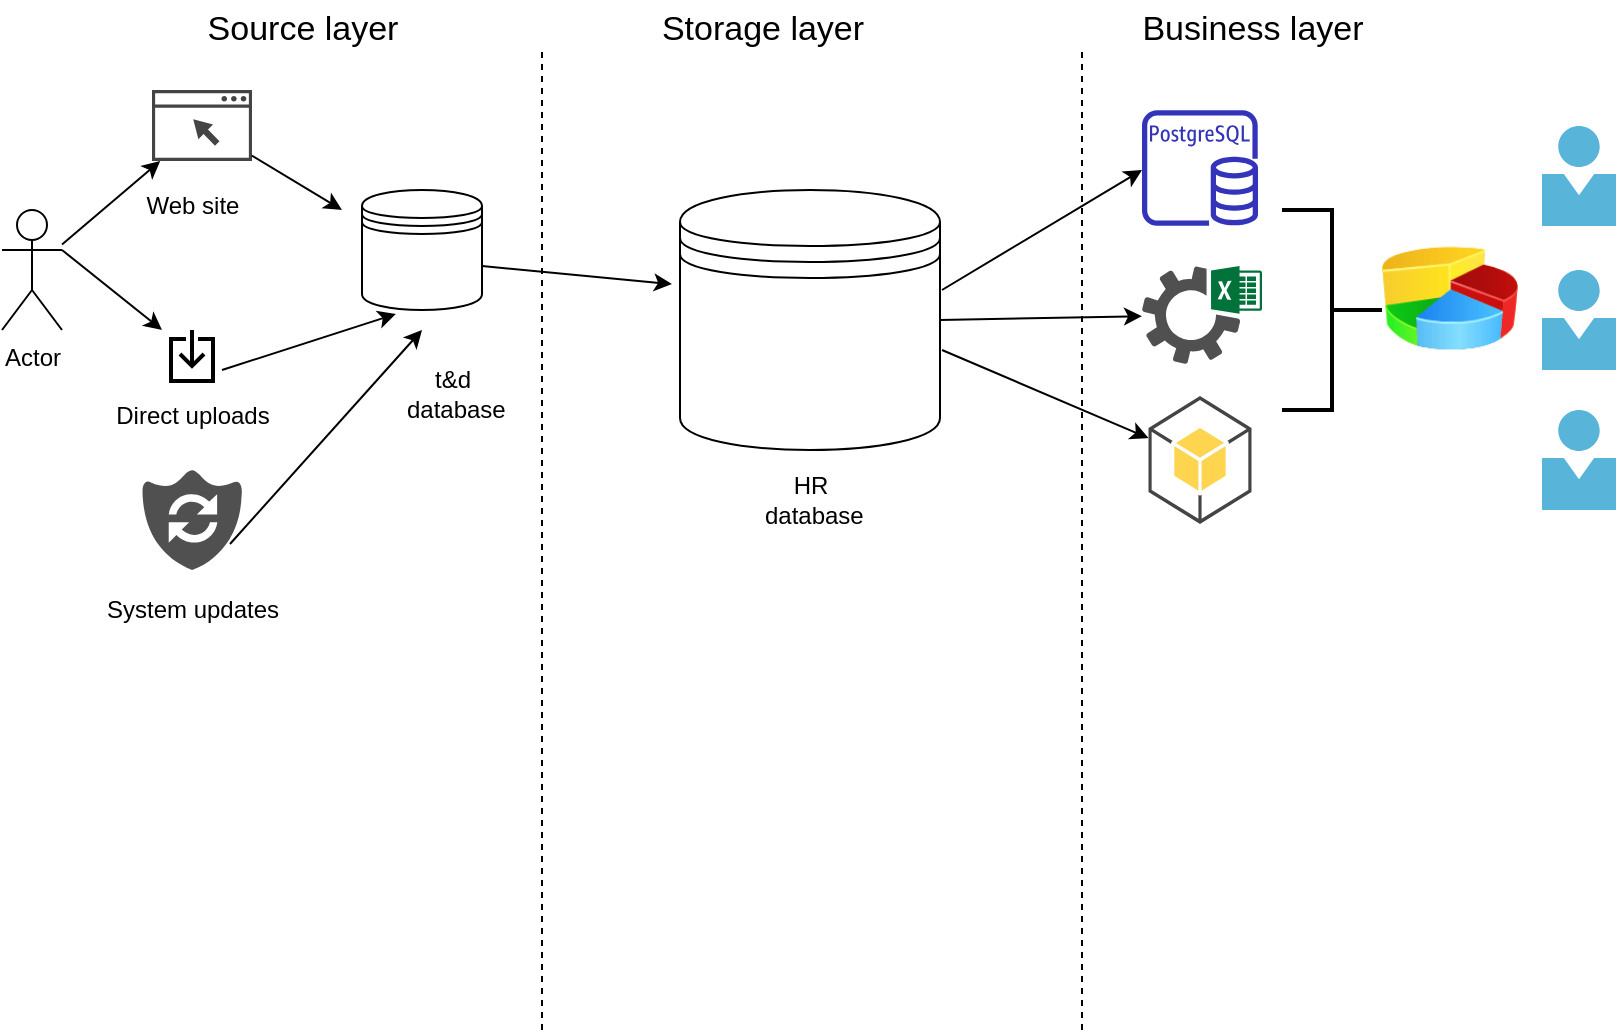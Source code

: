 <mxfile version="14.6.13" type="device"><diagram id="lNn8RhEhdJxjB_2UbBcz" name="Страница 1"><mxGraphModel dx="946" dy="612" grid="1" gridSize="10" guides="1" tooltips="1" connect="1" arrows="1" fold="1" page="1" pageScale="1" pageWidth="827" pageHeight="1169" math="0" shadow="0"><root><mxCell id="0"/><mxCell id="1" parent="0"/><mxCell id="Be4oTnc8-dS4a5UIVv9a-1" value="" style="endArrow=none;dashed=1;html=1;" parent="1" edge="1"><mxGeometry width="50" height="50" relative="1" as="geometry"><mxPoint x="280" y="530" as="sourcePoint"/><mxPoint x="280" y="40" as="targetPoint"/></mxGeometry></mxCell><mxCell id="Be4oTnc8-dS4a5UIVv9a-2" value="" style="endArrow=none;dashed=1;html=1;" parent="1" edge="1"><mxGeometry width="50" height="50" relative="1" as="geometry"><mxPoint x="550" y="530" as="sourcePoint"/><mxPoint x="550" y="40" as="targetPoint"/></mxGeometry></mxCell><mxCell id="Be4oTnc8-dS4a5UIVv9a-3" value="Source layer" style="text;html=1;resizable=0;autosize=1;align=center;verticalAlign=middle;points=[];fillColor=none;strokeColor=none;rounded=0;fontSize=17;" parent="1" vertex="1"><mxGeometry x="105" y="15" width="110" height="30" as="geometry"/></mxCell><mxCell id="Be4oTnc8-dS4a5UIVv9a-4" value="Storage layer" style="text;html=1;resizable=0;autosize=1;align=center;verticalAlign=middle;points=[];fillColor=none;strokeColor=none;rounded=0;fontSize=17;" parent="1" vertex="1"><mxGeometry x="330" y="15" width="120" height="30" as="geometry"/></mxCell><mxCell id="Be4oTnc8-dS4a5UIVv9a-5" value="Business layer" style="text;html=1;resizable=0;autosize=1;align=center;verticalAlign=middle;points=[];fillColor=none;strokeColor=none;rounded=0;fontSize=17;" parent="1" vertex="1"><mxGeometry x="570" y="15" width="130" height="30" as="geometry"/></mxCell><mxCell id="eHRO8v0vtZFf-nMBslYY-1" value="Actor" style="shape=umlActor;verticalLabelPosition=bottom;verticalAlign=top;html=1;outlineConnect=0;" vertex="1" parent="1"><mxGeometry x="10" y="120" width="30" height="60" as="geometry"/></mxCell><mxCell id="eHRO8v0vtZFf-nMBslYY-2" style="rounded=0;orthogonalLoop=1;jettySize=auto;html=1;" edge="1" parent="1" source="eHRO8v0vtZFf-nMBslYY-1" target="eHRO8v0vtZFf-nMBslYY-3"><mxGeometry relative="1" as="geometry"><mxPoint x="30" y="160" as="sourcePoint"/><mxPoint x="70" y="90" as="targetPoint"/><Array as="points"/></mxGeometry></mxCell><mxCell id="eHRO8v0vtZFf-nMBslYY-3" value="" style="pointerEvents=1;shadow=0;dashed=0;html=1;strokeColor=none;fillColor=#434445;aspect=fixed;labelPosition=center;verticalLabelPosition=bottom;verticalAlign=top;align=center;outlineConnect=0;shape=mxgraph.vvd.web_browser;" vertex="1" parent="1"><mxGeometry x="85" y="60" width="50" height="35.5" as="geometry"/></mxCell><mxCell id="eHRO8v0vtZFf-nMBslYY-4" value="" style="shape=datastore;whiteSpace=wrap;html=1;" vertex="1" parent="1"><mxGeometry x="190" y="110" width="60" height="60" as="geometry"/></mxCell><mxCell id="eHRO8v0vtZFf-nMBslYY-6" value="" style="endArrow=classic;html=1;" edge="1" parent="1"><mxGeometry width="50" height="50" relative="1" as="geometry"><mxPoint x="40" y="140" as="sourcePoint"/><mxPoint x="90" y="180" as="targetPoint"/></mxGeometry></mxCell><mxCell id="eHRO8v0vtZFf-nMBslYY-7" value="" style="shape=datastore;whiteSpace=wrap;html=1;" vertex="1" parent="1"><mxGeometry x="349" y="110" width="130" height="130" as="geometry"/></mxCell><mxCell id="eHRO8v0vtZFf-nMBslYY-8" value="" style="outlineConnect=0;fontColor=#232F3E;gradientColor=none;fillColor=#3334B9;strokeColor=none;dashed=0;verticalLabelPosition=bottom;verticalAlign=top;align=center;html=1;fontSize=12;fontStyle=0;aspect=fixed;pointerEvents=1;shape=mxgraph.aws4.rds_postgresql_instance;" vertex="1" parent="1"><mxGeometry x="580" y="70" width="58" height="58" as="geometry"/></mxCell><mxCell id="eHRO8v0vtZFf-nMBslYY-9" value="" style="outlineConnect=0;dashed=0;verticalLabelPosition=bottom;verticalAlign=top;align=center;html=1;shape=mxgraph.aws3.android;fillColor=#FFD44F;gradientColor=none;" vertex="1" parent="1"><mxGeometry x="583.25" y="213" width="51.5" height="64" as="geometry"/></mxCell><mxCell id="eHRO8v0vtZFf-nMBslYY-10" value="" style="pointerEvents=1;shadow=0;dashed=0;html=1;strokeColor=none;fillColor=#505050;labelPosition=center;verticalLabelPosition=bottom;verticalAlign=top;outlineConnect=0;align=center;shape=mxgraph.office.services.excel_services;" vertex="1" parent="1"><mxGeometry x="580" y="148" width="60" height="49" as="geometry"/></mxCell><mxCell id="eHRO8v0vtZFf-nMBslYY-13" value="" style="aspect=fixed;html=1;points=[];align=center;image;fontSize=12;image=img/lib/mscae/Person.svg;" vertex="1" parent="1"><mxGeometry x="780" y="150" width="37" height="50" as="geometry"/></mxCell><mxCell id="eHRO8v0vtZFf-nMBslYY-14" value="" style="aspect=fixed;html=1;points=[];align=center;image;fontSize=12;image=img/lib/mscae/Person.svg;" vertex="1" parent="1"><mxGeometry x="780" y="78" width="37" height="50" as="geometry"/></mxCell><mxCell id="eHRO8v0vtZFf-nMBslYY-15" value="" style="aspect=fixed;html=1;points=[];align=center;image;fontSize=12;image=img/lib/mscae/Person.svg;" vertex="1" parent="1"><mxGeometry x="780" y="220" width="37" height="50" as="geometry"/></mxCell><mxCell id="eHRO8v0vtZFf-nMBslYY-16" value="" style="image;html=1;image=img/lib/clip_art/finance/Pie_Chart_128x128.png" vertex="1" parent="1"><mxGeometry x="700" y="128" width="68" height="72" as="geometry"/></mxCell><mxCell id="eHRO8v0vtZFf-nMBslYY-17" value="" style="strokeWidth=2;html=1;shape=mxgraph.flowchart.annotation_2;align=left;labelPosition=right;pointerEvents=1;direction=west;" vertex="1" parent="1"><mxGeometry x="650" y="120" width="50" height="100" as="geometry"/></mxCell><mxCell id="eHRO8v0vtZFf-nMBslYY-19" value="" style="pointerEvents=1;shadow=0;dashed=0;html=1;strokeColor=none;labelPosition=center;verticalLabelPosition=bottom;verticalAlign=top;align=center;fillColor=#505050;shape=mxgraph.mscae.oms.system_update" vertex="1" parent="1"><mxGeometry x="80" y="250" width="50" height="50" as="geometry"/></mxCell><mxCell id="eHRO8v0vtZFf-nMBslYY-20" value="Web site" style="text;html=1;resizable=0;autosize=1;align=center;verticalAlign=middle;points=[];fillColor=none;strokeColor=none;rounded=0;" vertex="1" parent="1"><mxGeometry x="75" y="108" width="60" height="20" as="geometry"/></mxCell><mxCell id="eHRO8v0vtZFf-nMBslYY-22" value="" style="html=1;verticalLabelPosition=bottom;align=center;labelBackgroundColor=#ffffff;verticalAlign=top;strokeWidth=2;shadow=0;dashed=0;shape=mxgraph.ios7.icons.up;rotation=-180;" vertex="1" parent="1"><mxGeometry x="94.5" y="180" width="21" height="25.5" as="geometry"/></mxCell><mxCell id="eHRO8v0vtZFf-nMBslYY-23" value="Direct uploads" style="text;html=1;resizable=0;autosize=1;align=center;verticalAlign=middle;points=[];fillColor=none;strokeColor=none;rounded=0;" vertex="1" parent="1"><mxGeometry x="60" y="213" width="90" height="20" as="geometry"/></mxCell><mxCell id="eHRO8v0vtZFf-nMBslYY-24" value="System updates" style="text;html=1;resizable=0;autosize=1;align=center;verticalAlign=middle;points=[];fillColor=none;strokeColor=none;rounded=0;" vertex="1" parent="1"><mxGeometry x="55" y="310" width="100" height="20" as="geometry"/></mxCell><mxCell id="eHRO8v0vtZFf-nMBslYY-25" value="" style="endArrow=classic;html=1;" edge="1" parent="1" source="eHRO8v0vtZFf-nMBslYY-3"><mxGeometry width="50" height="50" relative="1" as="geometry"><mxPoint x="390" y="340" as="sourcePoint"/><mxPoint x="180" y="120" as="targetPoint"/></mxGeometry></mxCell><mxCell id="eHRO8v0vtZFf-nMBslYY-26" value="" style="endArrow=classic;html=1;entryX=0.283;entryY=1.033;entryDx=0;entryDy=0;entryPerimeter=0;" edge="1" parent="1" target="eHRO8v0vtZFf-nMBslYY-4"><mxGeometry width="50" height="50" relative="1" as="geometry"><mxPoint x="120" y="200" as="sourcePoint"/><mxPoint x="230" y="180" as="targetPoint"/><Array as="points"/></mxGeometry></mxCell><mxCell id="eHRO8v0vtZFf-nMBslYY-27" value="" style="endArrow=classic;html=1;exitX=0.88;exitY=0.74;exitDx=0;exitDy=0;exitPerimeter=0;" edge="1" parent="1" source="eHRO8v0vtZFf-nMBslYY-19"><mxGeometry width="50" height="50" relative="1" as="geometry"><mxPoint x="390" y="340" as="sourcePoint"/><mxPoint x="220" y="180" as="targetPoint"/><Array as="points"/></mxGeometry></mxCell><mxCell id="eHRO8v0vtZFf-nMBslYY-28" value="t&amp;amp;d&lt;br&gt;&amp;nbsp;database" style="text;html=1;resizable=0;autosize=1;align=center;verticalAlign=middle;points=[];fillColor=none;strokeColor=none;rounded=0;" vertex="1" parent="1"><mxGeometry x="200" y="197" width="70" height="30" as="geometry"/></mxCell><mxCell id="eHRO8v0vtZFf-nMBslYY-29" value="" style="endArrow=classic;html=1;entryX=-0.031;entryY=0.362;entryDx=0;entryDy=0;entryPerimeter=0;" edge="1" parent="1" target="eHRO8v0vtZFf-nMBslYY-7"><mxGeometry width="50" height="50" relative="1" as="geometry"><mxPoint x="250" y="148" as="sourcePoint"/><mxPoint x="300" y="98" as="targetPoint"/></mxGeometry></mxCell><mxCell id="eHRO8v0vtZFf-nMBslYY-30" value="HR&lt;br&gt;&amp;nbsp;database" style="text;html=1;resizable=0;autosize=1;align=center;verticalAlign=middle;points=[];fillColor=none;strokeColor=none;rounded=0;" vertex="1" parent="1"><mxGeometry x="379" y="250" width="70" height="30" as="geometry"/></mxCell><mxCell id="eHRO8v0vtZFf-nMBslYY-31" value="" style="endArrow=classic;html=1;entryX=0;entryY=0.517;entryDx=0;entryDy=0;entryPerimeter=0;" edge="1" parent="1" target="eHRO8v0vtZFf-nMBslYY-8"><mxGeometry width="50" height="50" relative="1" as="geometry"><mxPoint x="480" y="160" as="sourcePoint"/><mxPoint x="440" y="280" as="targetPoint"/></mxGeometry></mxCell><mxCell id="eHRO8v0vtZFf-nMBslYY-32" value="" style="endArrow=classic;html=1;exitX=1;exitY=0.5;exitDx=0;exitDy=0;" edge="1" parent="1" source="eHRO8v0vtZFf-nMBslYY-7" target="eHRO8v0vtZFf-nMBslYY-10"><mxGeometry width="50" height="50" relative="1" as="geometry"><mxPoint x="490" y="170" as="sourcePoint"/><mxPoint x="590" y="109.986" as="targetPoint"/></mxGeometry></mxCell><mxCell id="eHRO8v0vtZFf-nMBslYY-33" value="" style="endArrow=classic;html=1;" edge="1" parent="1" target="eHRO8v0vtZFf-nMBslYY-9"><mxGeometry width="50" height="50" relative="1" as="geometry"><mxPoint x="480" y="190" as="sourcePoint"/><mxPoint x="590" y="183.073" as="targetPoint"/><Array as="points"/></mxGeometry></mxCell></root></mxGraphModel></diagram></mxfile>